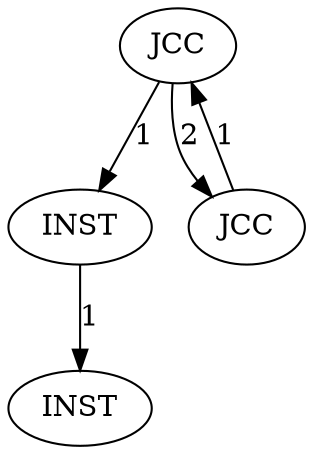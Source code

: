 Digraph G {
"A" [label = "JCC" , options="root"]
"B" [label = "INST"]
"C" [label = "JCC"]
"D" [label = "INST"]
"A" -> "B" [label = "1"]
"A" -> "C" [label = "2"]
"B" -> "D" [label = "1"]
"C" -> "A" [label = "1"]
}

